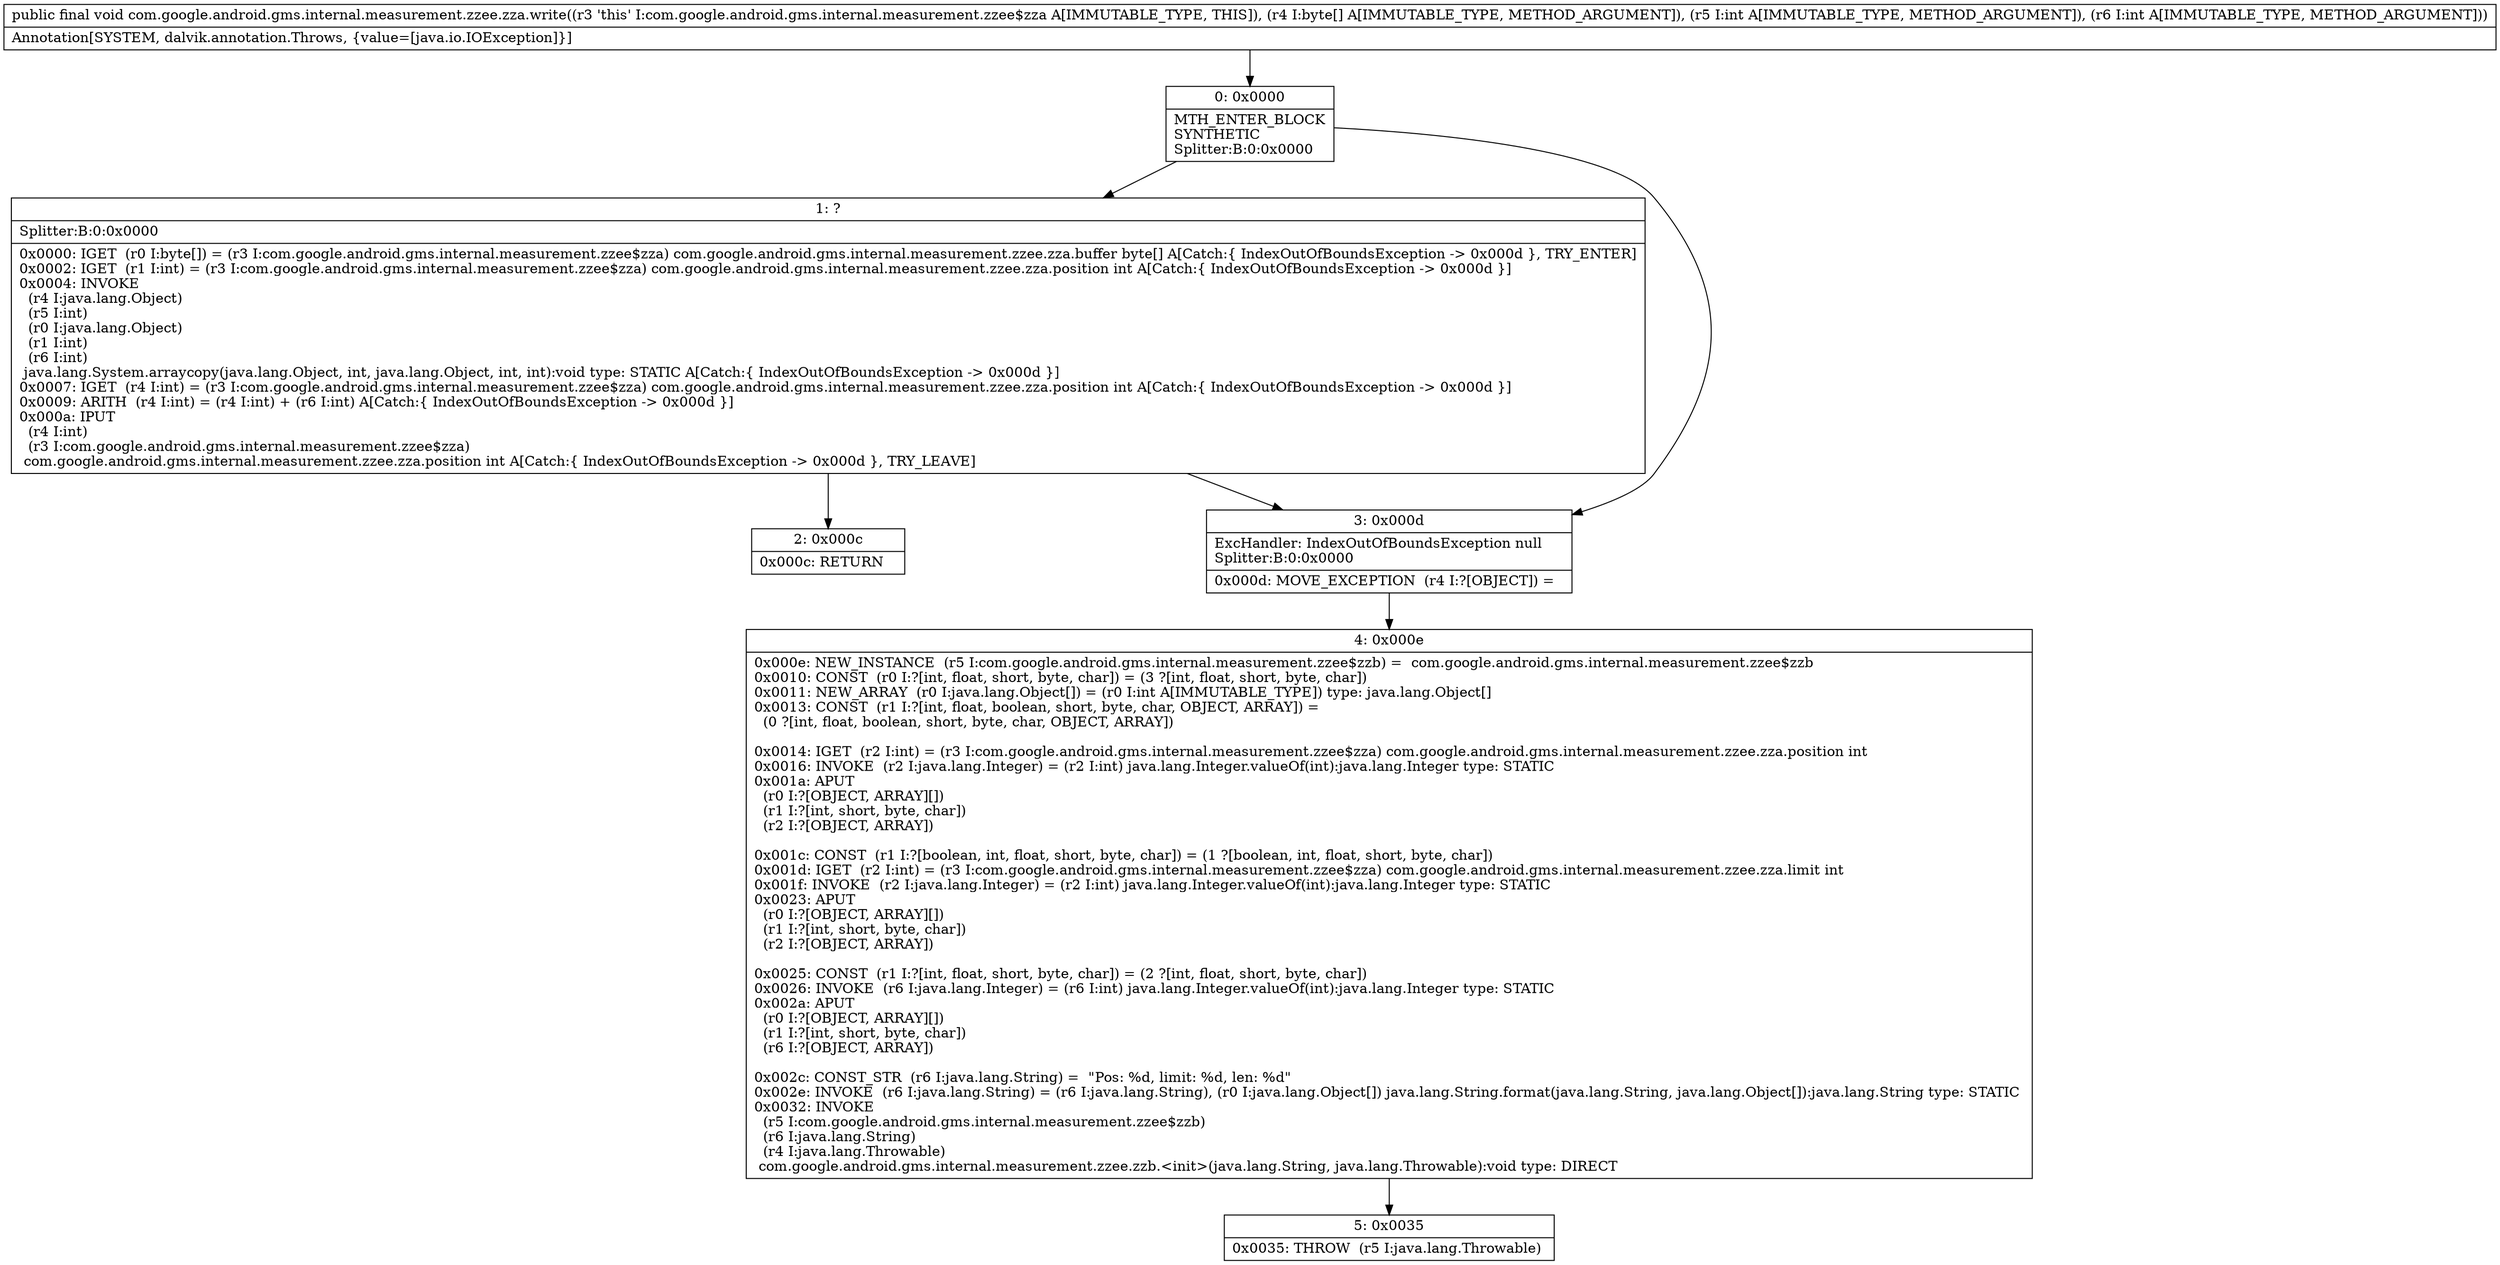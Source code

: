 digraph "CFG forcom.google.android.gms.internal.measurement.zzee.zza.write([BII)V" {
Node_0 [shape=record,label="{0\:\ 0x0000|MTH_ENTER_BLOCK\lSYNTHETIC\lSplitter:B:0:0x0000\l}"];
Node_1 [shape=record,label="{1\:\ ?|Splitter:B:0:0x0000\l|0x0000: IGET  (r0 I:byte[]) = (r3 I:com.google.android.gms.internal.measurement.zzee$zza) com.google.android.gms.internal.measurement.zzee.zza.buffer byte[] A[Catch:\{ IndexOutOfBoundsException \-\> 0x000d \}, TRY_ENTER]\l0x0002: IGET  (r1 I:int) = (r3 I:com.google.android.gms.internal.measurement.zzee$zza) com.google.android.gms.internal.measurement.zzee.zza.position int A[Catch:\{ IndexOutOfBoundsException \-\> 0x000d \}]\l0x0004: INVOKE  \l  (r4 I:java.lang.Object)\l  (r5 I:int)\l  (r0 I:java.lang.Object)\l  (r1 I:int)\l  (r6 I:int)\l java.lang.System.arraycopy(java.lang.Object, int, java.lang.Object, int, int):void type: STATIC A[Catch:\{ IndexOutOfBoundsException \-\> 0x000d \}]\l0x0007: IGET  (r4 I:int) = (r3 I:com.google.android.gms.internal.measurement.zzee$zza) com.google.android.gms.internal.measurement.zzee.zza.position int A[Catch:\{ IndexOutOfBoundsException \-\> 0x000d \}]\l0x0009: ARITH  (r4 I:int) = (r4 I:int) + (r6 I:int) A[Catch:\{ IndexOutOfBoundsException \-\> 0x000d \}]\l0x000a: IPUT  \l  (r4 I:int)\l  (r3 I:com.google.android.gms.internal.measurement.zzee$zza)\l com.google.android.gms.internal.measurement.zzee.zza.position int A[Catch:\{ IndexOutOfBoundsException \-\> 0x000d \}, TRY_LEAVE]\l}"];
Node_2 [shape=record,label="{2\:\ 0x000c|0x000c: RETURN   \l}"];
Node_3 [shape=record,label="{3\:\ 0x000d|ExcHandler: IndexOutOfBoundsException null\lSplitter:B:0:0x0000\l|0x000d: MOVE_EXCEPTION  (r4 I:?[OBJECT]) =  \l}"];
Node_4 [shape=record,label="{4\:\ 0x000e|0x000e: NEW_INSTANCE  (r5 I:com.google.android.gms.internal.measurement.zzee$zzb) =  com.google.android.gms.internal.measurement.zzee$zzb \l0x0010: CONST  (r0 I:?[int, float, short, byte, char]) = (3 ?[int, float, short, byte, char]) \l0x0011: NEW_ARRAY  (r0 I:java.lang.Object[]) = (r0 I:int A[IMMUTABLE_TYPE]) type: java.lang.Object[] \l0x0013: CONST  (r1 I:?[int, float, boolean, short, byte, char, OBJECT, ARRAY]) = \l  (0 ?[int, float, boolean, short, byte, char, OBJECT, ARRAY])\l \l0x0014: IGET  (r2 I:int) = (r3 I:com.google.android.gms.internal.measurement.zzee$zza) com.google.android.gms.internal.measurement.zzee.zza.position int \l0x0016: INVOKE  (r2 I:java.lang.Integer) = (r2 I:int) java.lang.Integer.valueOf(int):java.lang.Integer type: STATIC \l0x001a: APUT  \l  (r0 I:?[OBJECT, ARRAY][])\l  (r1 I:?[int, short, byte, char])\l  (r2 I:?[OBJECT, ARRAY])\l \l0x001c: CONST  (r1 I:?[boolean, int, float, short, byte, char]) = (1 ?[boolean, int, float, short, byte, char]) \l0x001d: IGET  (r2 I:int) = (r3 I:com.google.android.gms.internal.measurement.zzee$zza) com.google.android.gms.internal.measurement.zzee.zza.limit int \l0x001f: INVOKE  (r2 I:java.lang.Integer) = (r2 I:int) java.lang.Integer.valueOf(int):java.lang.Integer type: STATIC \l0x0023: APUT  \l  (r0 I:?[OBJECT, ARRAY][])\l  (r1 I:?[int, short, byte, char])\l  (r2 I:?[OBJECT, ARRAY])\l \l0x0025: CONST  (r1 I:?[int, float, short, byte, char]) = (2 ?[int, float, short, byte, char]) \l0x0026: INVOKE  (r6 I:java.lang.Integer) = (r6 I:int) java.lang.Integer.valueOf(int):java.lang.Integer type: STATIC \l0x002a: APUT  \l  (r0 I:?[OBJECT, ARRAY][])\l  (r1 I:?[int, short, byte, char])\l  (r6 I:?[OBJECT, ARRAY])\l \l0x002c: CONST_STR  (r6 I:java.lang.String) =  \"Pos: %d, limit: %d, len: %d\" \l0x002e: INVOKE  (r6 I:java.lang.String) = (r6 I:java.lang.String), (r0 I:java.lang.Object[]) java.lang.String.format(java.lang.String, java.lang.Object[]):java.lang.String type: STATIC \l0x0032: INVOKE  \l  (r5 I:com.google.android.gms.internal.measurement.zzee$zzb)\l  (r6 I:java.lang.String)\l  (r4 I:java.lang.Throwable)\l com.google.android.gms.internal.measurement.zzee.zzb.\<init\>(java.lang.String, java.lang.Throwable):void type: DIRECT \l}"];
Node_5 [shape=record,label="{5\:\ 0x0035|0x0035: THROW  (r5 I:java.lang.Throwable) \l}"];
MethodNode[shape=record,label="{public final void com.google.android.gms.internal.measurement.zzee.zza.write((r3 'this' I:com.google.android.gms.internal.measurement.zzee$zza A[IMMUTABLE_TYPE, THIS]), (r4 I:byte[] A[IMMUTABLE_TYPE, METHOD_ARGUMENT]), (r5 I:int A[IMMUTABLE_TYPE, METHOD_ARGUMENT]), (r6 I:int A[IMMUTABLE_TYPE, METHOD_ARGUMENT]))  | Annotation[SYSTEM, dalvik.annotation.Throws, \{value=[java.io.IOException]\}]\l}"];
MethodNode -> Node_0;
Node_0 -> Node_1;
Node_0 -> Node_3;
Node_1 -> Node_2;
Node_1 -> Node_3;
Node_3 -> Node_4;
Node_4 -> Node_5;
}

